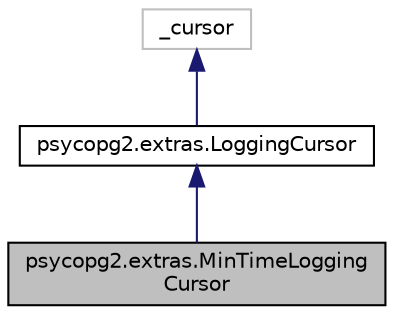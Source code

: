 digraph "psycopg2.extras.MinTimeLoggingCursor"
{
 // LATEX_PDF_SIZE
  edge [fontname="Helvetica",fontsize="10",labelfontname="Helvetica",labelfontsize="10"];
  node [fontname="Helvetica",fontsize="10",shape=record];
  Node1 [label="psycopg2.extras.MinTimeLogging\lCursor",height=0.2,width=0.4,color="black", fillcolor="grey75", style="filled", fontcolor="black",tooltip=" "];
  Node2 -> Node1 [dir="back",color="midnightblue",fontsize="10",style="solid",fontname="Helvetica"];
  Node2 [label="psycopg2.extras.LoggingCursor",height=0.2,width=0.4,color="black", fillcolor="white", style="filled",URL="$classpsycopg2_1_1extras_1_1_logging_cursor.html",tooltip=" "];
  Node3 -> Node2 [dir="back",color="midnightblue",fontsize="10",style="solid",fontname="Helvetica"];
  Node3 [label="_cursor",height=0.2,width=0.4,color="grey75", fillcolor="white", style="filled",tooltip=" "];
}
